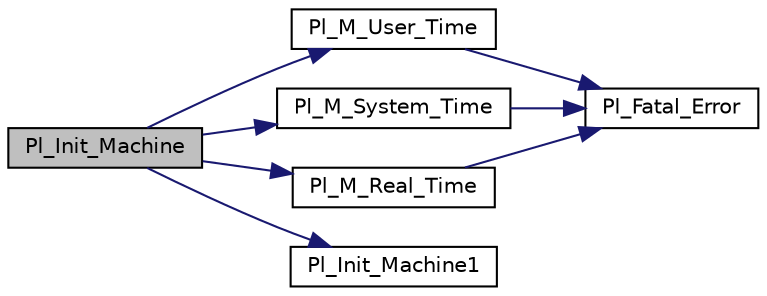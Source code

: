 digraph "Pl_Init_Machine"
{
  edge [fontname="Helvetica",fontsize="10",labelfontname="Helvetica",labelfontsize="10"];
  node [fontname="Helvetica",fontsize="10",shape=record];
  rankdir="LR";
  Node1 [label="Pl_Init_Machine",height=0.2,width=0.4,color="black", fillcolor="grey75", style="filled", fontcolor="black"];
  Node1 -> Node2 [color="midnightblue",fontsize="10",style="solid"];
  Node2 [label="Pl_M_User_Time",height=0.2,width=0.4,color="black", fillcolor="white", style="filled",URL="$machine_8c.html#a49c3210d01108defd9d8a0b6ea624f95"];
  Node2 -> Node3 [color="midnightblue",fontsize="10",style="solid"];
  Node3 [label="Pl_Fatal_Error",height=0.2,width=0.4,color="black", fillcolor="white", style="filled",URL="$misc_8c.html#a190fea7904d7245d4fdc5e9404a07907"];
  Node1 -> Node4 [color="midnightblue",fontsize="10",style="solid"];
  Node4 [label="Pl_M_System_Time",height=0.2,width=0.4,color="black", fillcolor="white", style="filled",URL="$machine_8c.html#a11f5fe79e24625b351bddd83a9c58b5a"];
  Node4 -> Node3 [color="midnightblue",fontsize="10",style="solid"];
  Node1 -> Node5 [color="midnightblue",fontsize="10",style="solid"];
  Node5 [label="Pl_M_Real_Time",height=0.2,width=0.4,color="black", fillcolor="white", style="filled",URL="$machine_8c.html#ae18414c738bea5a3710adc972fa478ef"];
  Node5 -> Node3 [color="midnightblue",fontsize="10",style="solid"];
  Node1 -> Node6 [color="midnightblue",fontsize="10",style="solid"];
  Node6 [label="Pl_Init_Machine1",height=0.2,width=0.4,color="black", fillcolor="white", style="filled",URL="$machine1_8c.html#a65fbc5252410c14048b559d68349cdf6"];
}
